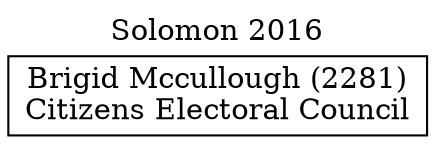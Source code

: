 // House preference flow
digraph "Brigid Mccullough (2281)_Solomon_2016" {
	graph [label="Solomon 2016" labelloc=t mclimit=2]
	node [shape=box]
	"Brigid Mccullough (2281)" [label="Brigid Mccullough (2281)
Citizens Electoral Council"]
}
